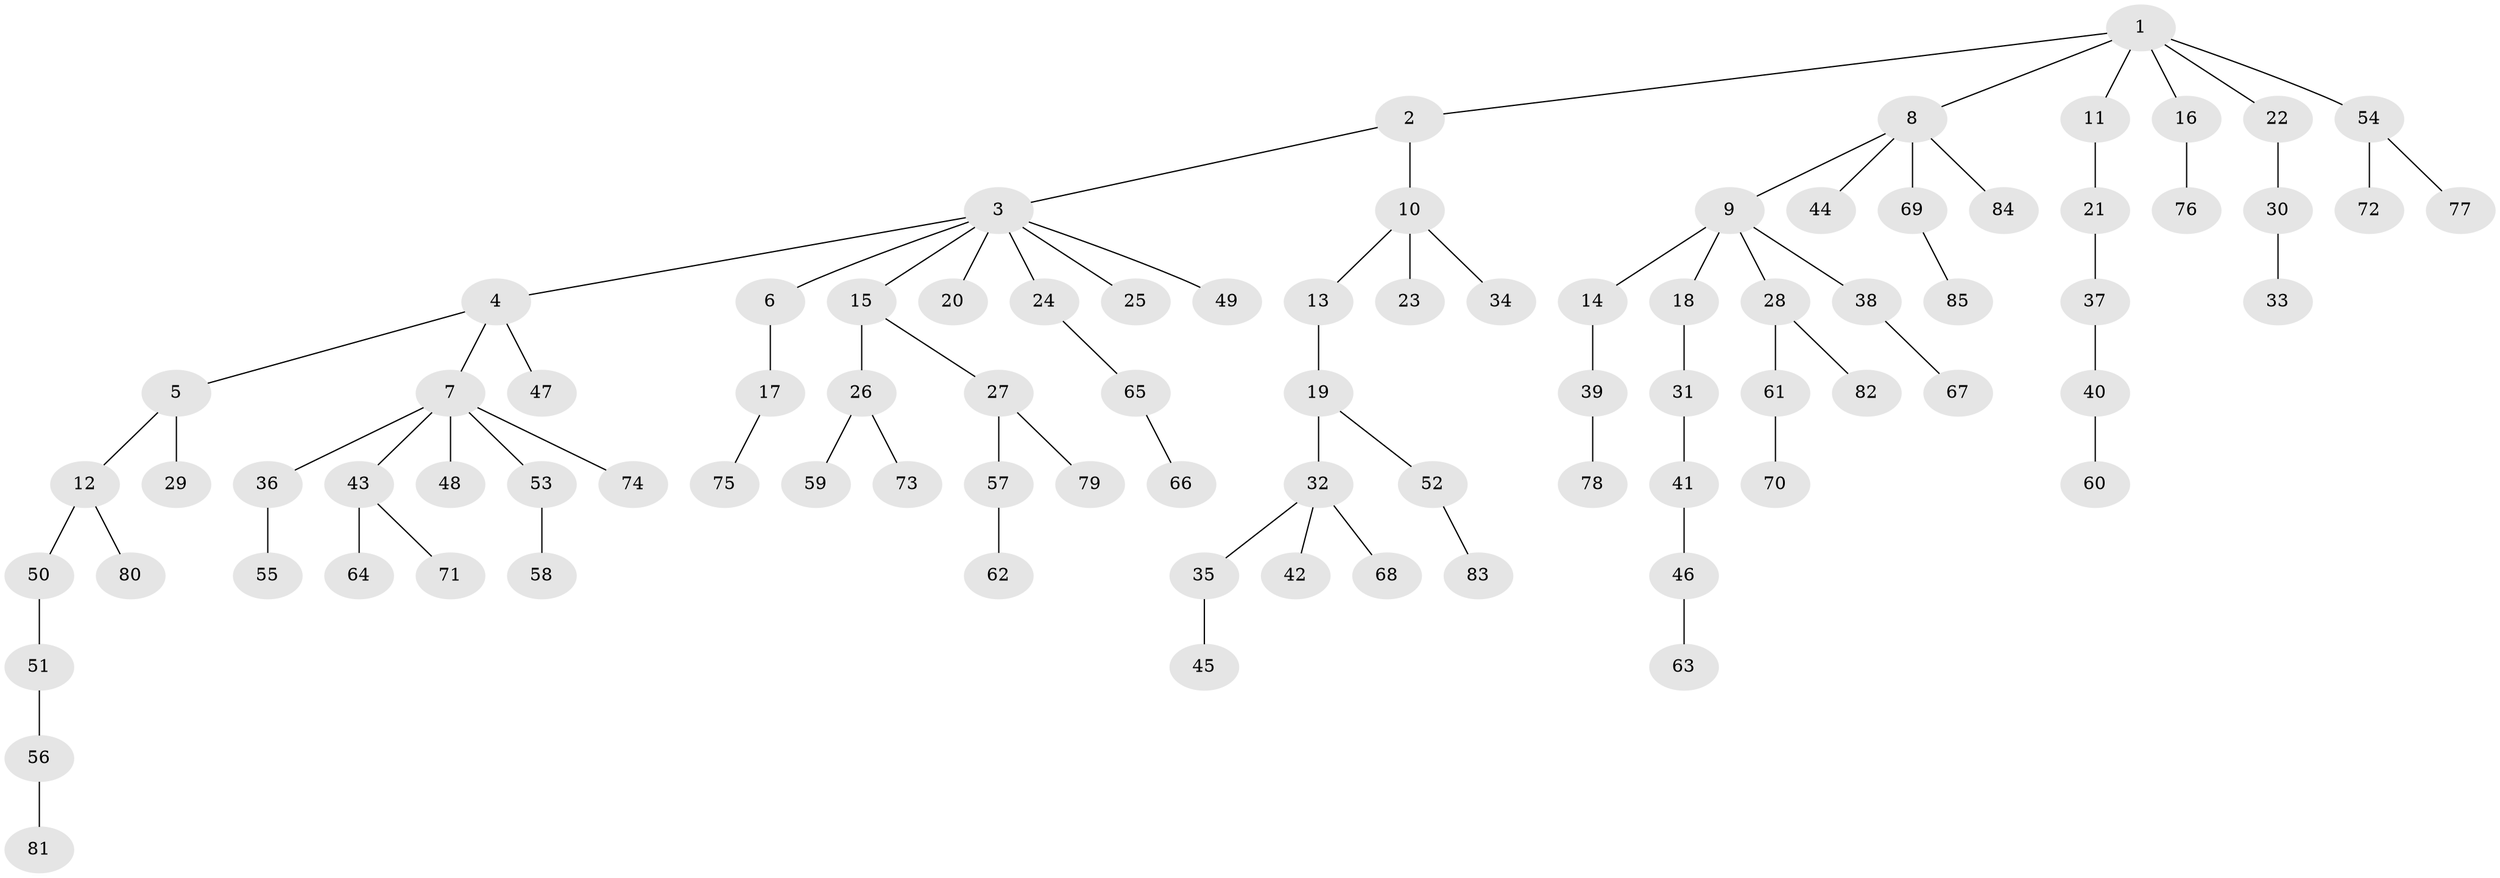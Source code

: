 // Generated by graph-tools (version 1.1) at 2025/26/03/09/25 03:26:25]
// undirected, 85 vertices, 84 edges
graph export_dot {
graph [start="1"]
  node [color=gray90,style=filled];
  1;
  2;
  3;
  4;
  5;
  6;
  7;
  8;
  9;
  10;
  11;
  12;
  13;
  14;
  15;
  16;
  17;
  18;
  19;
  20;
  21;
  22;
  23;
  24;
  25;
  26;
  27;
  28;
  29;
  30;
  31;
  32;
  33;
  34;
  35;
  36;
  37;
  38;
  39;
  40;
  41;
  42;
  43;
  44;
  45;
  46;
  47;
  48;
  49;
  50;
  51;
  52;
  53;
  54;
  55;
  56;
  57;
  58;
  59;
  60;
  61;
  62;
  63;
  64;
  65;
  66;
  67;
  68;
  69;
  70;
  71;
  72;
  73;
  74;
  75;
  76;
  77;
  78;
  79;
  80;
  81;
  82;
  83;
  84;
  85;
  1 -- 2;
  1 -- 8;
  1 -- 11;
  1 -- 16;
  1 -- 22;
  1 -- 54;
  2 -- 3;
  2 -- 10;
  3 -- 4;
  3 -- 6;
  3 -- 15;
  3 -- 20;
  3 -- 24;
  3 -- 25;
  3 -- 49;
  4 -- 5;
  4 -- 7;
  4 -- 47;
  5 -- 12;
  5 -- 29;
  6 -- 17;
  7 -- 36;
  7 -- 43;
  7 -- 48;
  7 -- 53;
  7 -- 74;
  8 -- 9;
  8 -- 44;
  8 -- 69;
  8 -- 84;
  9 -- 14;
  9 -- 18;
  9 -- 28;
  9 -- 38;
  10 -- 13;
  10 -- 23;
  10 -- 34;
  11 -- 21;
  12 -- 50;
  12 -- 80;
  13 -- 19;
  14 -- 39;
  15 -- 26;
  15 -- 27;
  16 -- 76;
  17 -- 75;
  18 -- 31;
  19 -- 32;
  19 -- 52;
  21 -- 37;
  22 -- 30;
  24 -- 65;
  26 -- 59;
  26 -- 73;
  27 -- 57;
  27 -- 79;
  28 -- 61;
  28 -- 82;
  30 -- 33;
  31 -- 41;
  32 -- 35;
  32 -- 42;
  32 -- 68;
  35 -- 45;
  36 -- 55;
  37 -- 40;
  38 -- 67;
  39 -- 78;
  40 -- 60;
  41 -- 46;
  43 -- 64;
  43 -- 71;
  46 -- 63;
  50 -- 51;
  51 -- 56;
  52 -- 83;
  53 -- 58;
  54 -- 72;
  54 -- 77;
  56 -- 81;
  57 -- 62;
  61 -- 70;
  65 -- 66;
  69 -- 85;
}
